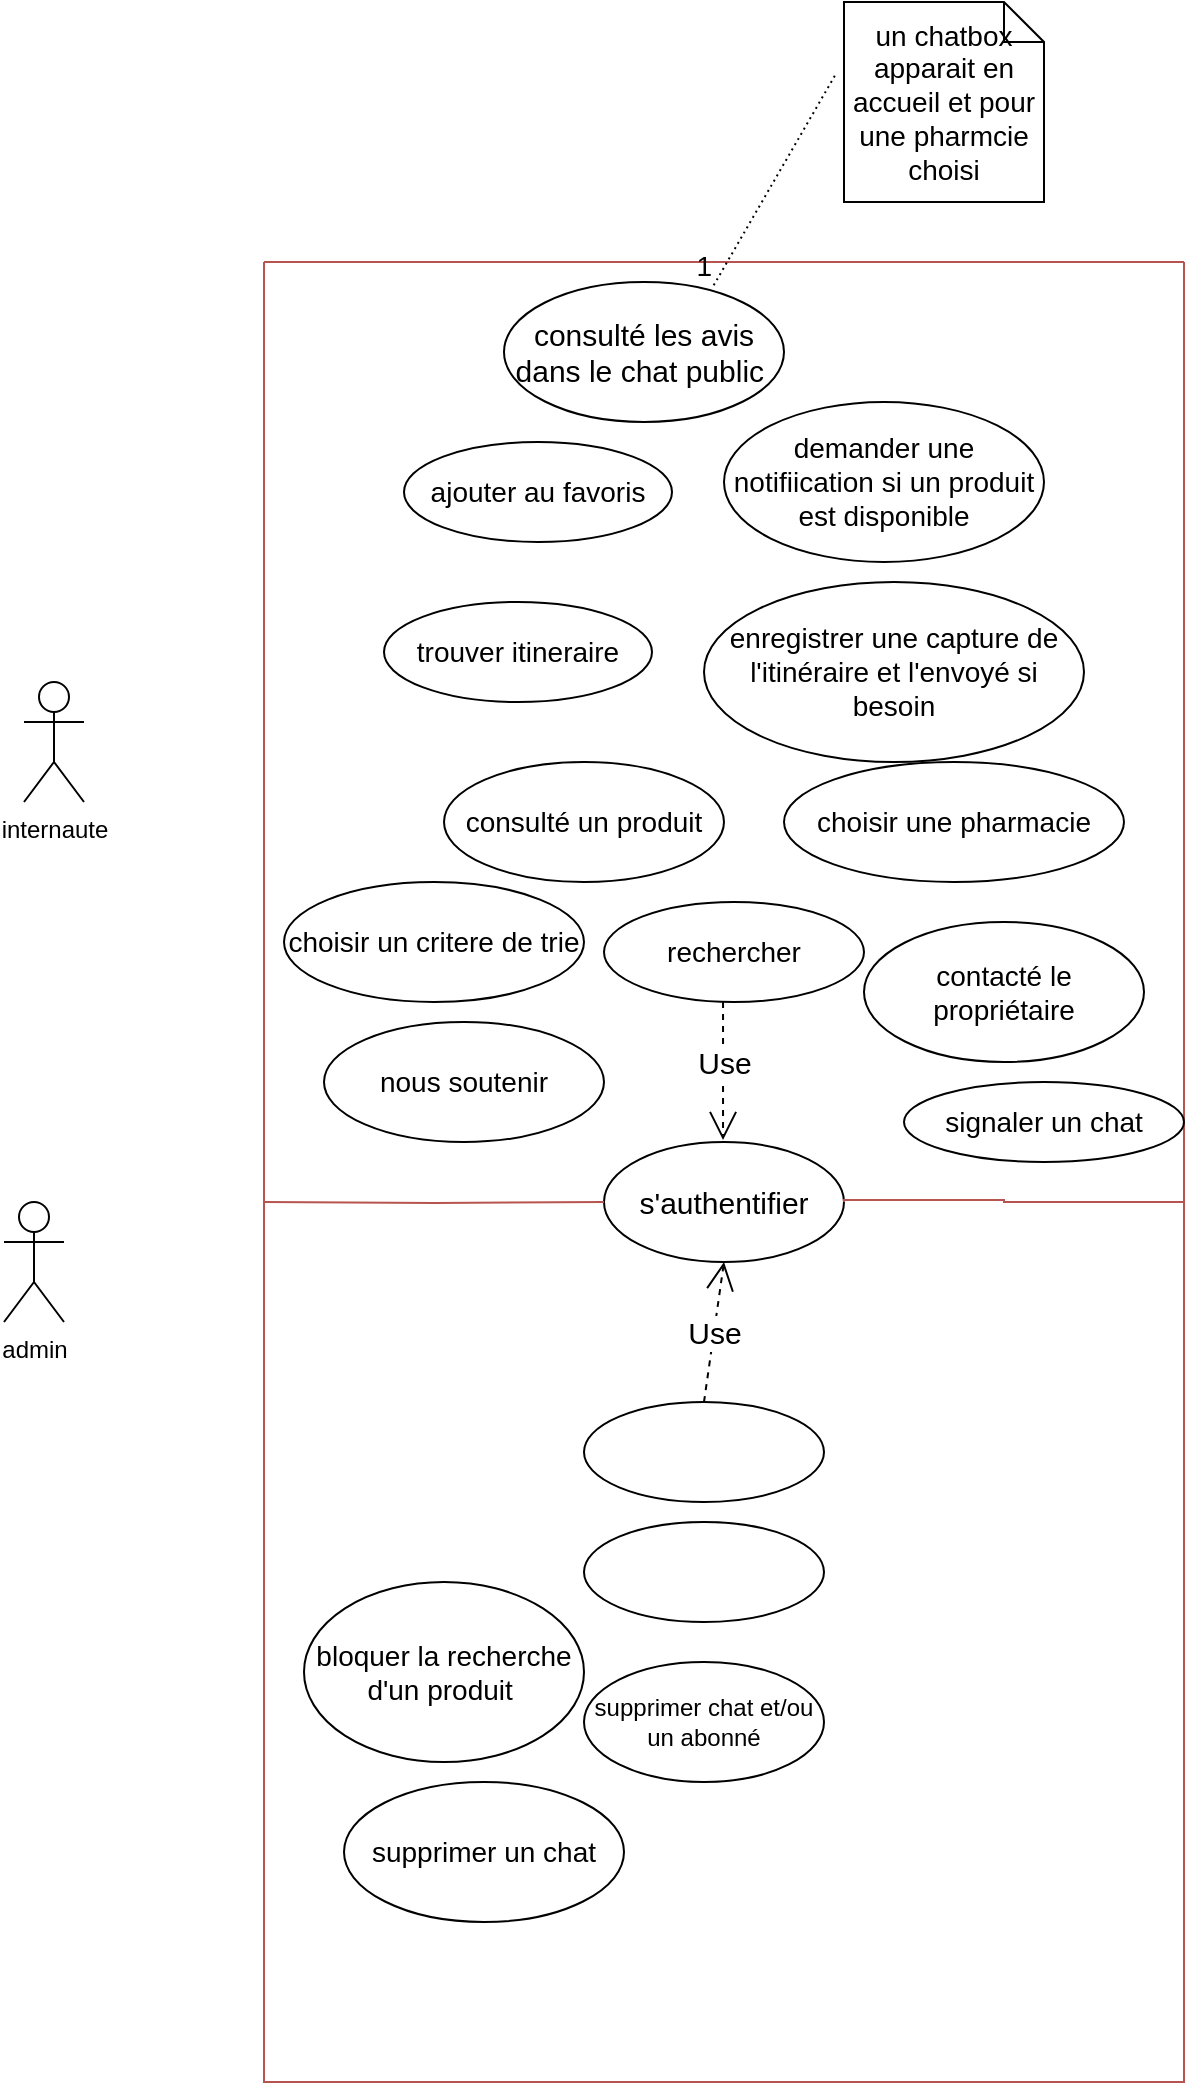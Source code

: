 <mxfile version="20.2.3" type="device"><diagram id="l2kyXnQjOVnlqxz5wJdn" name="Page-1"><mxGraphModel dx="816" dy="1734" grid="1" gridSize="10" guides="1" tooltips="1" connect="1" arrows="1" fold="1" page="1" pageScale="1" pageWidth="827" pageHeight="1169" math="0" shadow="0"><root><mxCell id="0"/><mxCell id="1" parent="0"/><mxCell id="9iymZCcqlcLTXccmKl_t-1" value="" style="swimlane;startSize=0;fillColor=#f8cecc;strokeColor=#b85450;" vertex="1" parent="1"><mxGeometry x="210" y="100" width="460" height="910" as="geometry"/></mxCell><mxCell id="9iymZCcqlcLTXccmKl_t-4" value="&lt;font style=&quot;font-size: 14px;&quot;&gt;ajouter au favoris&lt;/font&gt;" style="ellipse;whiteSpace=wrap;html=1;" vertex="1" parent="9iymZCcqlcLTXccmKl_t-1"><mxGeometry x="70" y="90" width="134" height="50" as="geometry"/></mxCell><mxCell id="9iymZCcqlcLTXccmKl_t-5" value="supprimer chat et/ou un abonné" style="ellipse;whiteSpace=wrap;html=1;" vertex="1" parent="9iymZCcqlcLTXccmKl_t-1"><mxGeometry x="160" y="700" width="120" height="60" as="geometry"/></mxCell><mxCell id="9iymZCcqlcLTXccmKl_t-6" value="" style="ellipse;whiteSpace=wrap;html=1;" vertex="1" parent="9iymZCcqlcLTXccmKl_t-1"><mxGeometry x="160" y="630" width="120" height="50" as="geometry"/></mxCell><mxCell id="9iymZCcqlcLTXccmKl_t-7" value="&lt;font style=&quot;font-size: 14px;&quot;&gt;trouver itineraire&lt;/font&gt;" style="ellipse;whiteSpace=wrap;html=1;" vertex="1" parent="9iymZCcqlcLTXccmKl_t-1"><mxGeometry x="60" y="170" width="134" height="50" as="geometry"/></mxCell><mxCell id="9iymZCcqlcLTXccmKl_t-8" value="" style="ellipse;whiteSpace=wrap;html=1;" vertex="1" parent="9iymZCcqlcLTXccmKl_t-1"><mxGeometry x="160" y="570" width="120" height="50" as="geometry"/></mxCell><mxCell id="9iymZCcqlcLTXccmKl_t-9" value="&lt;font style=&quot;font-size: 14px;&quot;&gt;consulté un&amp;nbsp;produit&lt;/font&gt;" style="ellipse;whiteSpace=wrap;html=1;" vertex="1" parent="9iymZCcqlcLTXccmKl_t-1"><mxGeometry x="90" y="250" width="140" height="60" as="geometry"/></mxCell><mxCell id="9iymZCcqlcLTXccmKl_t-10" value="&lt;font style=&quot;font-size: 14px;&quot;&gt;rechercher&lt;/font&gt;" style="ellipse;whiteSpace=wrap;html=1;" vertex="1" parent="9iymZCcqlcLTXccmKl_t-1"><mxGeometry x="170" y="320" width="130" height="50" as="geometry"/></mxCell><mxCell id="9iymZCcqlcLTXccmKl_t-11" value="&lt;font style=&quot;font-size: 15px;&quot;&gt;s'authentifier&lt;/font&gt;" style="ellipse;whiteSpace=wrap;html=1;" vertex="1" parent="9iymZCcqlcLTXccmKl_t-1"><mxGeometry x="170" y="440" width="120" height="60" as="geometry"/></mxCell><mxCell id="9iymZCcqlcLTXccmKl_t-12" value="Use" style="endArrow=open;endSize=12;dashed=1;html=1;rounded=0;fontSize=15;entryX=0.5;entryY=1;entryDx=0;entryDy=0;exitX=0.5;exitY=0;exitDx=0;exitDy=0;" edge="1" parent="9iymZCcqlcLTXccmKl_t-1" source="9iymZCcqlcLTXccmKl_t-8" target="9iymZCcqlcLTXccmKl_t-11"><mxGeometry width="160" relative="1" as="geometry"><mxPoint x="130" y="550" as="sourcePoint"/><mxPoint x="290" y="550" as="targetPoint"/></mxGeometry></mxCell><mxCell id="9iymZCcqlcLTXccmKl_t-14" value="Use" style="endArrow=open;endSize=12;dashed=1;html=1;rounded=0;fontSize=15;" edge="1" parent="9iymZCcqlcLTXccmKl_t-1"><mxGeometry x="-0.131" width="160" relative="1" as="geometry"><mxPoint x="229.52" y="370" as="sourcePoint"/><mxPoint x="229.52" y="439.05" as="targetPoint"/><mxPoint as="offset"/></mxGeometry></mxCell><mxCell id="9iymZCcqlcLTXccmKl_t-15" value="consulté les avis dans le chat public&amp;nbsp;" style="ellipse;whiteSpace=wrap;html=1;fontSize=15;" vertex="1" parent="9iymZCcqlcLTXccmKl_t-1"><mxGeometry x="120" y="10" width="140" height="70" as="geometry"/></mxCell><mxCell id="9iymZCcqlcLTXccmKl_t-17" value="enregistrer une capture de l'itinéraire et l'envoyé si besoin" style="ellipse;whiteSpace=wrap;html=1;fontSize=14;" vertex="1" parent="9iymZCcqlcLTXccmKl_t-1"><mxGeometry x="220" y="160" width="190" height="90" as="geometry"/></mxCell><mxCell id="9iymZCcqlcLTXccmKl_t-18" value="demander une notifiication si un produit est disponible" style="ellipse;whiteSpace=wrap;html=1;fontSize=14;" vertex="1" parent="9iymZCcqlcLTXccmKl_t-1"><mxGeometry x="230" y="70" width="160" height="80" as="geometry"/></mxCell><mxCell id="9iymZCcqlcLTXccmKl_t-19" value="choisir une pharmacie" style="ellipse;whiteSpace=wrap;html=1;fontSize=14;" vertex="1" parent="9iymZCcqlcLTXccmKl_t-1"><mxGeometry x="260" y="250" width="170" height="60" as="geometry"/></mxCell><mxCell id="9iymZCcqlcLTXccmKl_t-20" value="" style="endArrow=none;html=1;edgeStyle=orthogonalEdgeStyle;rounded=0;fontSize=14;entryX=0;entryY=0.5;entryDx=0;entryDy=0;fillColor=#f8cecc;strokeColor=#b85450;" edge="1" parent="9iymZCcqlcLTXccmKl_t-1" target="9iymZCcqlcLTXccmKl_t-11"><mxGeometry relative="1" as="geometry"><mxPoint y="470" as="sourcePoint"/><mxPoint x="150" y="469.52" as="targetPoint"/></mxGeometry></mxCell><mxCell id="9iymZCcqlcLTXccmKl_t-28" value="" style="endArrow=none;html=1;edgeStyle=orthogonalEdgeStyle;rounded=0;fontSize=14;fillColor=#f8cecc;strokeColor=#b85450;" edge="1" parent="9iymZCcqlcLTXccmKl_t-1"><mxGeometry relative="1" as="geometry"><mxPoint x="290" y="470" as="sourcePoint"/><mxPoint x="460" y="470" as="targetPoint"/><Array as="points"><mxPoint x="370" y="469"/><mxPoint x="460" y="470"/></Array></mxGeometry></mxCell><mxCell id="9iymZCcqlcLTXccmKl_t-31" value="choisir un critere de trie" style="ellipse;whiteSpace=wrap;html=1;fontSize=14;" vertex="1" parent="9iymZCcqlcLTXccmKl_t-1"><mxGeometry x="10" y="310" width="150" height="60" as="geometry"/></mxCell><mxCell id="9iymZCcqlcLTXccmKl_t-35" value="contacté le propriétaire" style="ellipse;whiteSpace=wrap;html=1;fontSize=14;" vertex="1" parent="9iymZCcqlcLTXccmKl_t-1"><mxGeometry x="300" y="330" width="140" height="70" as="geometry"/></mxCell><mxCell id="9iymZCcqlcLTXccmKl_t-36" value="nous soutenir" style="ellipse;whiteSpace=wrap;html=1;fontSize=14;" vertex="1" parent="9iymZCcqlcLTXccmKl_t-1"><mxGeometry x="30" y="380" width="140" height="60" as="geometry"/></mxCell><mxCell id="9iymZCcqlcLTXccmKl_t-37" value="signaler un chat" style="ellipse;whiteSpace=wrap;html=1;fontSize=14;" vertex="1" parent="9iymZCcqlcLTXccmKl_t-1"><mxGeometry x="320" y="410" width="140" height="40" as="geometry"/></mxCell><mxCell id="9iymZCcqlcLTXccmKl_t-38" value="supprimer un chat" style="ellipse;whiteSpace=wrap;html=1;fontSize=14;" vertex="1" parent="9iymZCcqlcLTXccmKl_t-1"><mxGeometry x="40" y="760" width="140" height="70" as="geometry"/></mxCell><mxCell id="9iymZCcqlcLTXccmKl_t-39" value="bloquer la recherche d'un produit&amp;nbsp;" style="ellipse;whiteSpace=wrap;html=1;fontSize=14;" vertex="1" parent="9iymZCcqlcLTXccmKl_t-1"><mxGeometry x="20" y="660" width="140" height="90" as="geometry"/></mxCell><mxCell id="9iymZCcqlcLTXccmKl_t-2" value="internaute" style="shape=umlActor;verticalLabelPosition=bottom;verticalAlign=top;html=1;outlineConnect=0;" vertex="1" parent="1"><mxGeometry x="90" y="310" width="30" height="60" as="geometry"/></mxCell><mxCell id="9iymZCcqlcLTXccmKl_t-3" value="admin" style="shape=umlActor;verticalLabelPosition=bottom;verticalAlign=top;html=1;outlineConnect=0;" vertex="1" parent="1"><mxGeometry x="80" y="570" width="30" height="60" as="geometry"/></mxCell><mxCell id="9iymZCcqlcLTXccmKl_t-32" value="un chatbox apparait en accueil et pour une pharmcie choisi" style="shape=note;size=20;whiteSpace=wrap;html=1;fontSize=14;" vertex="1" parent="1"><mxGeometry x="500" y="-30" width="100" height="100" as="geometry"/></mxCell><mxCell id="9iymZCcqlcLTXccmKl_t-33" value="" style="endArrow=none;html=1;rounded=0;dashed=1;dashPattern=1 2;fontSize=14;exitX=-0.046;exitY=0.369;exitDx=0;exitDy=0;exitPerimeter=0;entryX=0.743;entryY=0.044;entryDx=0;entryDy=0;entryPerimeter=0;" edge="1" parent="1" source="9iymZCcqlcLTXccmKl_t-32" target="9iymZCcqlcLTXccmKl_t-15"><mxGeometry relative="1" as="geometry"><mxPoint x="240" y="110" as="sourcePoint"/><mxPoint x="400" y="110" as="targetPoint"/></mxGeometry></mxCell><mxCell id="9iymZCcqlcLTXccmKl_t-34" value="1" style="resizable=0;html=1;align=right;verticalAlign=bottom;fontSize=14;" connectable="0" vertex="1" parent="9iymZCcqlcLTXccmKl_t-33"><mxGeometry x="1" relative="1" as="geometry"/></mxCell></root></mxGraphModel></diagram></mxfile>